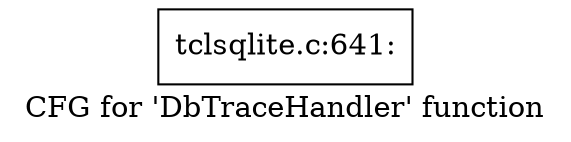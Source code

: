 digraph "CFG for 'DbTraceHandler' function" {
	label="CFG for 'DbTraceHandler' function";

	Node0x55a735b0d430 [shape=record,label="{tclsqlite.c:641:}"];
}
